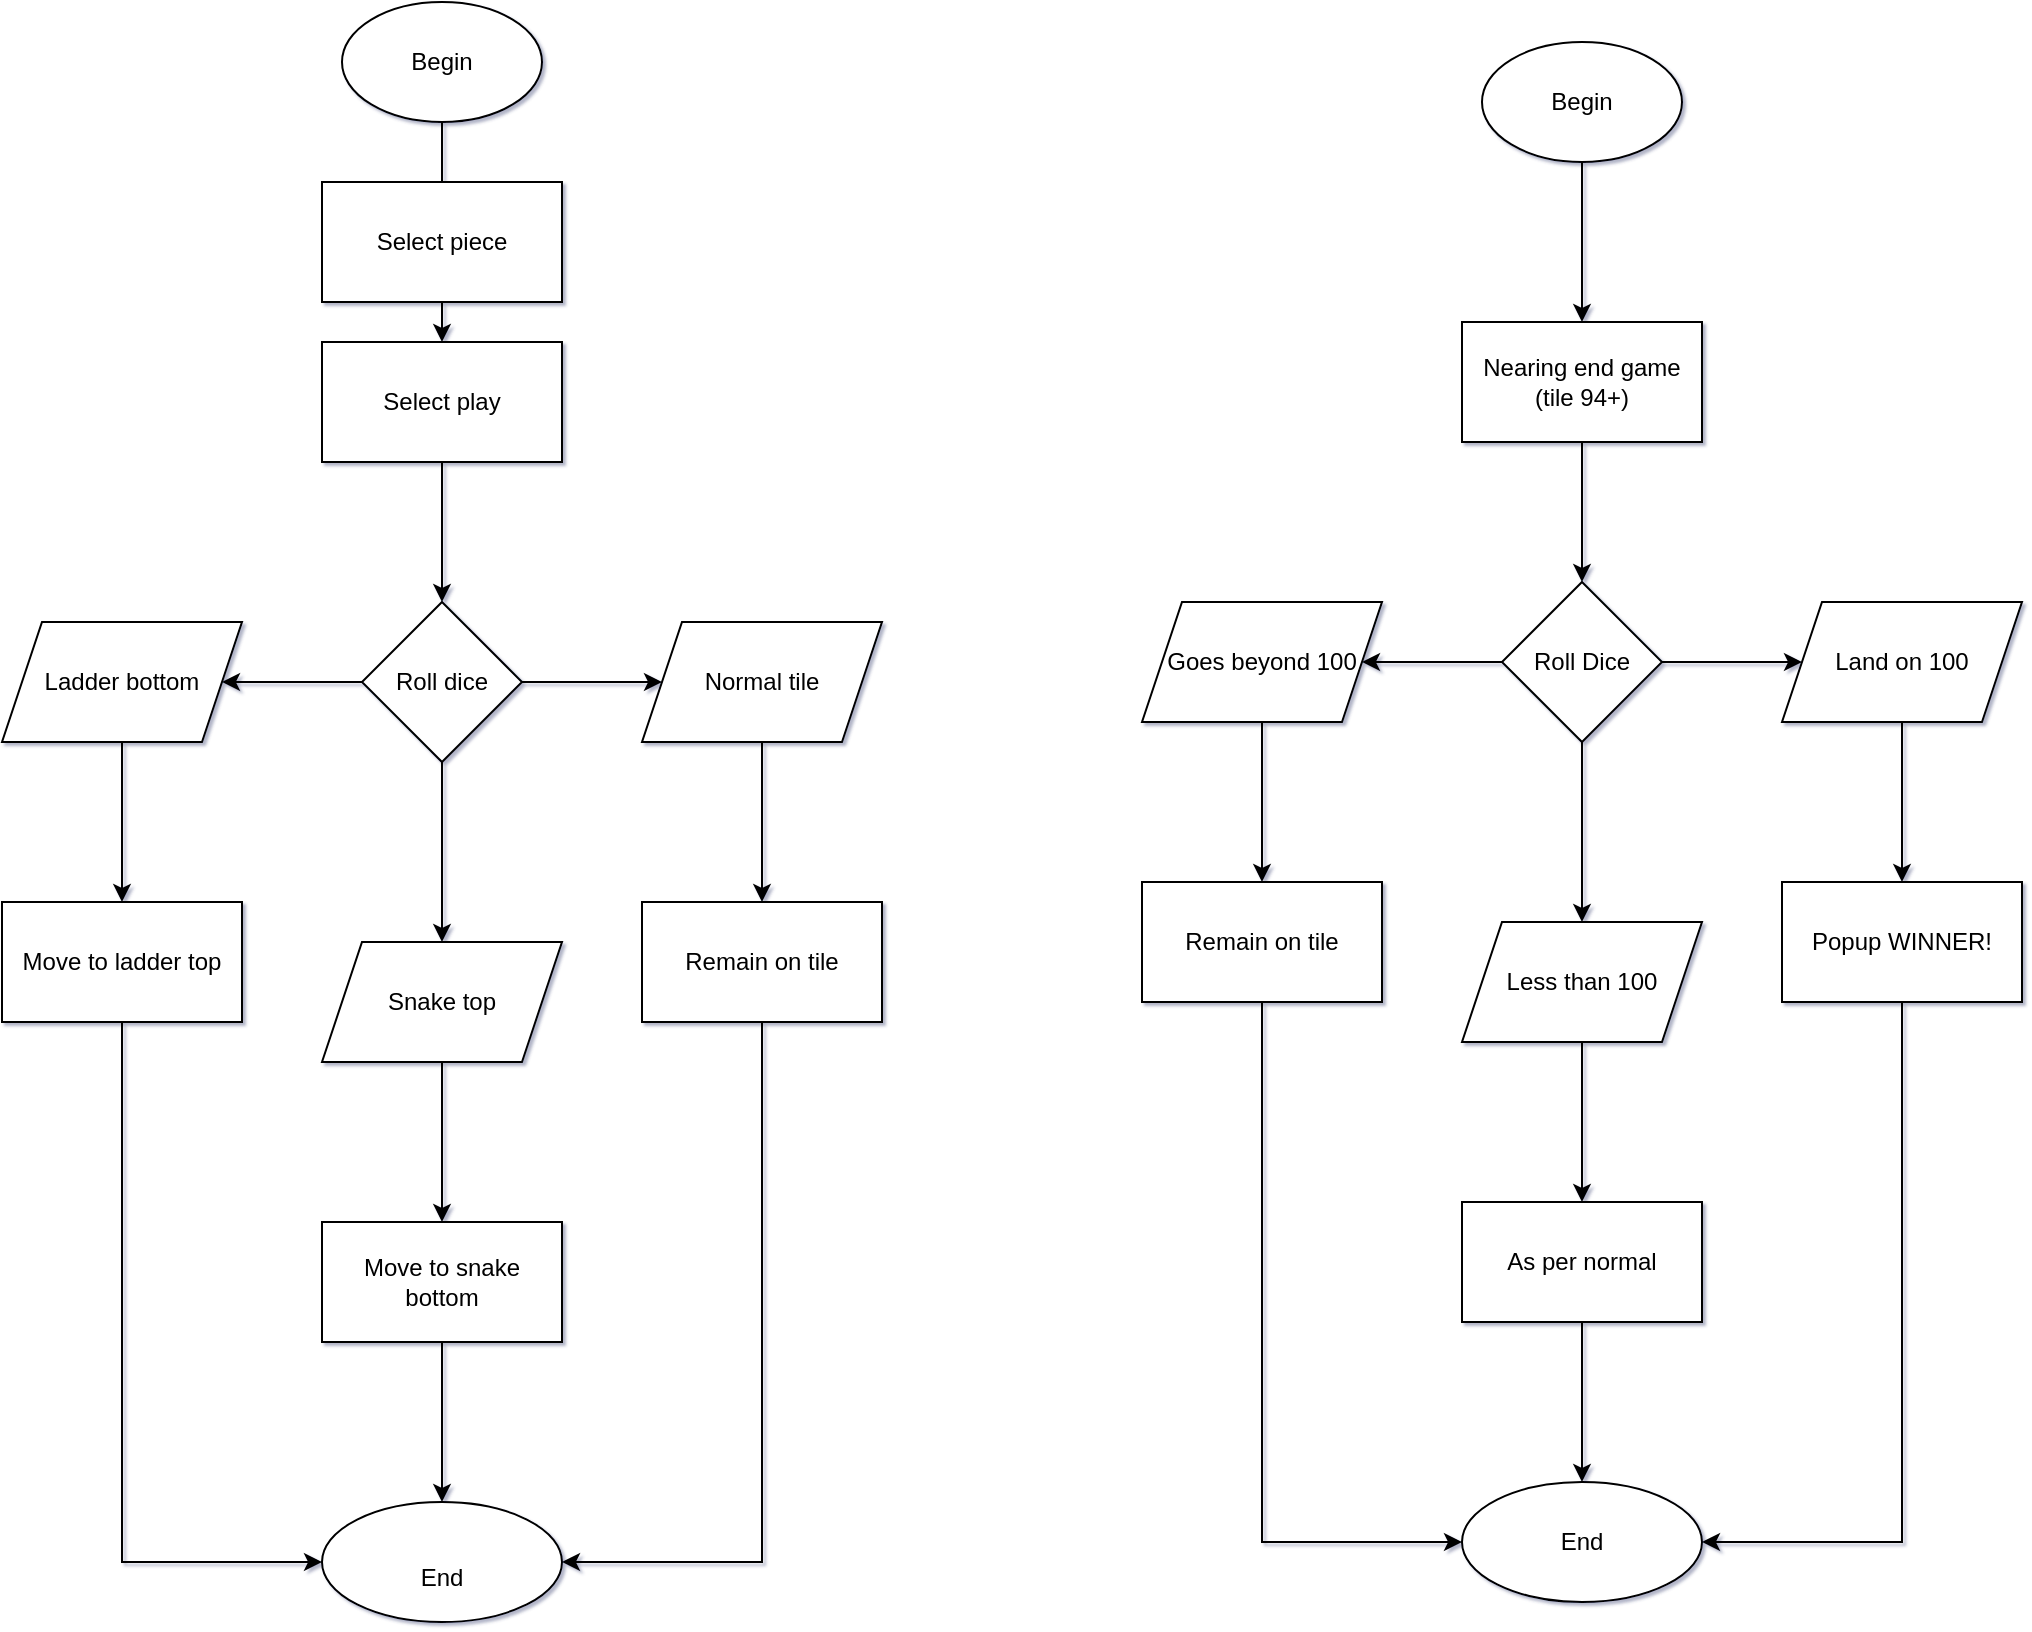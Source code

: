 <mxfile>
    <diagram id="vlFvdY7xa9WUO90JgKVS" name="Page-1">
        <mxGraphModel dx="2657" dy="897" grid="1" gridSize="10" guides="1" tooltips="1" connect="1" arrows="1" fold="1" page="1" pageScale="1" pageWidth="2000" pageHeight="2000" math="0" shadow="1">
            <root>
                <mxCell id="0"/>
                <mxCell id="1" parent="0"/>
                <mxCell id="40" value="" style="edgeStyle=orthogonalEdgeStyle;rounded=0;orthogonalLoop=1;jettySize=auto;html=1;" edge="1" parent="1" source="37" target="39">
                    <mxGeometry relative="1" as="geometry"/>
                </mxCell>
                <mxCell id="37" value="Begin" style="ellipse;whiteSpace=wrap;html=1;" vertex="1" parent="1">
                    <mxGeometry x="260" y="20" width="100" height="60" as="geometry"/>
                </mxCell>
                <mxCell id="38" value="Select piece" style="whiteSpace=wrap;html=1;" vertex="1" parent="1">
                    <mxGeometry x="250" y="110" width="120" height="60" as="geometry"/>
                </mxCell>
                <mxCell id="44" value="" style="edgeStyle=orthogonalEdgeStyle;rounded=0;orthogonalLoop=1;jettySize=auto;html=1;" edge="1" parent="1" source="39" target="43">
                    <mxGeometry relative="1" as="geometry"/>
                </mxCell>
                <mxCell id="39" value="Select play" style="whiteSpace=wrap;html=1;" vertex="1" parent="1">
                    <mxGeometry x="250" y="190" width="120" height="60" as="geometry"/>
                </mxCell>
                <mxCell id="46" value="" style="edgeStyle=orthogonalEdgeStyle;rounded=0;orthogonalLoop=1;jettySize=auto;html=1;" edge="1" parent="1" source="43" target="45">
                    <mxGeometry relative="1" as="geometry"/>
                </mxCell>
                <mxCell id="49" value="" style="edgeStyle=orthogonalEdgeStyle;rounded=0;orthogonalLoop=1;jettySize=auto;html=1;" edge="1" parent="1" source="43" target="48">
                    <mxGeometry relative="1" as="geometry"/>
                </mxCell>
                <mxCell id="51" value="" style="edgeStyle=orthogonalEdgeStyle;rounded=0;orthogonalLoop=1;jettySize=auto;html=1;" edge="1" parent="1" source="43" target="50">
                    <mxGeometry relative="1" as="geometry"/>
                </mxCell>
                <mxCell id="43" value="Roll dice" style="rhombus;whiteSpace=wrap;html=1;" vertex="1" parent="1">
                    <mxGeometry x="270" y="320" width="80" height="80" as="geometry"/>
                </mxCell>
                <mxCell id="57" value="" style="edgeStyle=orthogonalEdgeStyle;rounded=0;orthogonalLoop=1;jettySize=auto;html=1;" edge="1" parent="1" source="45" target="56">
                    <mxGeometry relative="1" as="geometry"/>
                </mxCell>
                <mxCell id="45" value="Normal tile" style="shape=parallelogram;perimeter=parallelogramPerimeter;whiteSpace=wrap;html=1;fixedSize=1;" vertex="1" parent="1">
                    <mxGeometry x="410" y="330" width="120" height="60" as="geometry"/>
                </mxCell>
                <mxCell id="55" value="" style="edgeStyle=orthogonalEdgeStyle;rounded=0;orthogonalLoop=1;jettySize=auto;html=1;" edge="1" parent="1" source="48" target="54">
                    <mxGeometry relative="1" as="geometry"/>
                </mxCell>
                <mxCell id="48" value="Snake top" style="shape=parallelogram;perimeter=parallelogramPerimeter;whiteSpace=wrap;html=1;fixedSize=1;" vertex="1" parent="1">
                    <mxGeometry x="250" y="490" width="120" height="60" as="geometry"/>
                </mxCell>
                <mxCell id="53" value="" style="edgeStyle=orthogonalEdgeStyle;rounded=0;orthogonalLoop=1;jettySize=auto;html=1;" edge="1" parent="1" source="50" target="52">
                    <mxGeometry relative="1" as="geometry"/>
                </mxCell>
                <mxCell id="50" value="Ladder bottom" style="shape=parallelogram;perimeter=parallelogramPerimeter;whiteSpace=wrap;html=1;fixedSize=1;" vertex="1" parent="1">
                    <mxGeometry x="90" y="330" width="120" height="60" as="geometry"/>
                </mxCell>
                <mxCell id="61" style="edgeStyle=orthogonalEdgeStyle;rounded=0;orthogonalLoop=1;jettySize=auto;html=1;exitX=0.5;exitY=1;exitDx=0;exitDy=0;entryX=0;entryY=0.5;entryDx=0;entryDy=0;" edge="1" parent="1" source="52" target="58">
                    <mxGeometry relative="1" as="geometry"/>
                </mxCell>
                <mxCell id="52" value="Move to ladder top" style="whiteSpace=wrap;html=1;" vertex="1" parent="1">
                    <mxGeometry x="90" y="470" width="120" height="60" as="geometry"/>
                </mxCell>
                <mxCell id="59" value="" style="edgeStyle=orthogonalEdgeStyle;rounded=0;orthogonalLoop=1;jettySize=auto;html=1;" edge="1" parent="1" source="54" target="58">
                    <mxGeometry relative="1" as="geometry"/>
                </mxCell>
                <mxCell id="54" value="Move to snake bottom" style="whiteSpace=wrap;html=1;" vertex="1" parent="1">
                    <mxGeometry x="250" y="630" width="120" height="60" as="geometry"/>
                </mxCell>
                <mxCell id="60" style="edgeStyle=orthogonalEdgeStyle;rounded=0;orthogonalLoop=1;jettySize=auto;html=1;exitX=0.5;exitY=1;exitDx=0;exitDy=0;entryX=1;entryY=0.5;entryDx=0;entryDy=0;" edge="1" parent="1" source="56" target="58">
                    <mxGeometry relative="1" as="geometry"/>
                </mxCell>
                <mxCell id="56" value="Remain on tile" style="whiteSpace=wrap;html=1;" vertex="1" parent="1">
                    <mxGeometry x="410" y="470" width="120" height="60" as="geometry"/>
                </mxCell>
                <mxCell id="58" value="&lt;br&gt;End" style="ellipse;whiteSpace=wrap;html=1;" vertex="1" parent="1">
                    <mxGeometry x="250" y="770" width="120" height="60" as="geometry"/>
                </mxCell>
                <mxCell id="64" value="" style="edgeStyle=orthogonalEdgeStyle;rounded=0;orthogonalLoop=1;jettySize=auto;html=1;" edge="1" parent="1" source="62" target="63">
                    <mxGeometry relative="1" as="geometry"/>
                </mxCell>
                <mxCell id="62" value="Begin" style="ellipse;whiteSpace=wrap;html=1;" vertex="1" parent="1">
                    <mxGeometry x="830" y="40" width="100" height="60" as="geometry"/>
                </mxCell>
                <mxCell id="66" value="" style="edgeStyle=orthogonalEdgeStyle;rounded=0;orthogonalLoop=1;jettySize=auto;html=1;" edge="1" parent="1" source="63" target="65">
                    <mxGeometry relative="1" as="geometry"/>
                </mxCell>
                <mxCell id="63" value="Nearing end game (tile 94+)" style="whiteSpace=wrap;html=1;" vertex="1" parent="1">
                    <mxGeometry x="820" y="180" width="120" height="60" as="geometry"/>
                </mxCell>
                <mxCell id="68" value="" style="edgeStyle=orthogonalEdgeStyle;rounded=0;orthogonalLoop=1;jettySize=auto;html=1;" edge="1" parent="1" source="65" target="67">
                    <mxGeometry relative="1" as="geometry"/>
                </mxCell>
                <mxCell id="72" value="" style="edgeStyle=orthogonalEdgeStyle;rounded=0;orthogonalLoop=1;jettySize=auto;html=1;" edge="1" parent="1" source="65" target="71">
                    <mxGeometry relative="1" as="geometry"/>
                </mxCell>
                <mxCell id="76" value="" style="edgeStyle=orthogonalEdgeStyle;rounded=0;orthogonalLoop=1;jettySize=auto;html=1;" edge="1" parent="1" source="65" target="75">
                    <mxGeometry relative="1" as="geometry"/>
                </mxCell>
                <mxCell id="65" value="Roll Dice" style="rhombus;whiteSpace=wrap;html=1;" vertex="1" parent="1">
                    <mxGeometry x="840" y="310" width="80" height="80" as="geometry"/>
                </mxCell>
                <mxCell id="70" value="" style="edgeStyle=orthogonalEdgeStyle;rounded=0;orthogonalLoop=1;jettySize=auto;html=1;" edge="1" parent="1" source="67" target="69">
                    <mxGeometry relative="1" as="geometry"/>
                </mxCell>
                <mxCell id="67" value="Land on 100" style="shape=parallelogram;perimeter=parallelogramPerimeter;whiteSpace=wrap;html=1;fixedSize=1;" vertex="1" parent="1">
                    <mxGeometry x="980" y="320" width="120" height="60" as="geometry"/>
                </mxCell>
                <mxCell id="81" style="edgeStyle=orthogonalEdgeStyle;rounded=0;orthogonalLoop=1;jettySize=auto;html=1;exitX=0.5;exitY=1;exitDx=0;exitDy=0;entryX=1;entryY=0.5;entryDx=0;entryDy=0;" edge="1" parent="1" source="69" target="79">
                    <mxGeometry relative="1" as="geometry"/>
                </mxCell>
                <mxCell id="69" value="Popup WINNER!" style="whiteSpace=wrap;html=1;" vertex="1" parent="1">
                    <mxGeometry x="980" y="460" width="120" height="60" as="geometry"/>
                </mxCell>
                <mxCell id="74" value="" style="edgeStyle=orthogonalEdgeStyle;rounded=0;orthogonalLoop=1;jettySize=auto;html=1;" edge="1" parent="1" source="71" target="73">
                    <mxGeometry relative="1" as="geometry"/>
                </mxCell>
                <mxCell id="71" value="Goes beyond 100" style="shape=parallelogram;perimeter=parallelogramPerimeter;whiteSpace=wrap;html=1;fixedSize=1;" vertex="1" parent="1">
                    <mxGeometry x="660" y="320" width="120" height="60" as="geometry"/>
                </mxCell>
                <mxCell id="82" style="edgeStyle=orthogonalEdgeStyle;rounded=0;orthogonalLoop=1;jettySize=auto;html=1;exitX=0.5;exitY=1;exitDx=0;exitDy=0;entryX=0;entryY=0.5;entryDx=0;entryDy=0;" edge="1" parent="1" source="73" target="79">
                    <mxGeometry relative="1" as="geometry"/>
                </mxCell>
                <mxCell id="73" value="Remain on tile" style="whiteSpace=wrap;html=1;" vertex="1" parent="1">
                    <mxGeometry x="660" y="460" width="120" height="60" as="geometry"/>
                </mxCell>
                <mxCell id="78" value="" style="edgeStyle=orthogonalEdgeStyle;rounded=0;orthogonalLoop=1;jettySize=auto;html=1;" edge="1" parent="1" source="75" target="77">
                    <mxGeometry relative="1" as="geometry"/>
                </mxCell>
                <mxCell id="75" value="Less than 100" style="shape=parallelogram;perimeter=parallelogramPerimeter;whiteSpace=wrap;html=1;fixedSize=1;" vertex="1" parent="1">
                    <mxGeometry x="820" y="480" width="120" height="60" as="geometry"/>
                </mxCell>
                <mxCell id="80" value="" style="edgeStyle=orthogonalEdgeStyle;rounded=0;orthogonalLoop=1;jettySize=auto;html=1;" edge="1" parent="1" source="77" target="79">
                    <mxGeometry relative="1" as="geometry"/>
                </mxCell>
                <mxCell id="77" value="As per normal" style="whiteSpace=wrap;html=1;" vertex="1" parent="1">
                    <mxGeometry x="820" y="620" width="120" height="60" as="geometry"/>
                </mxCell>
                <mxCell id="79" value="End" style="ellipse;whiteSpace=wrap;html=1;" vertex="1" parent="1">
                    <mxGeometry x="820" y="760" width="120" height="60" as="geometry"/>
                </mxCell>
            </root>
        </mxGraphModel>
    </diagram>
</mxfile>